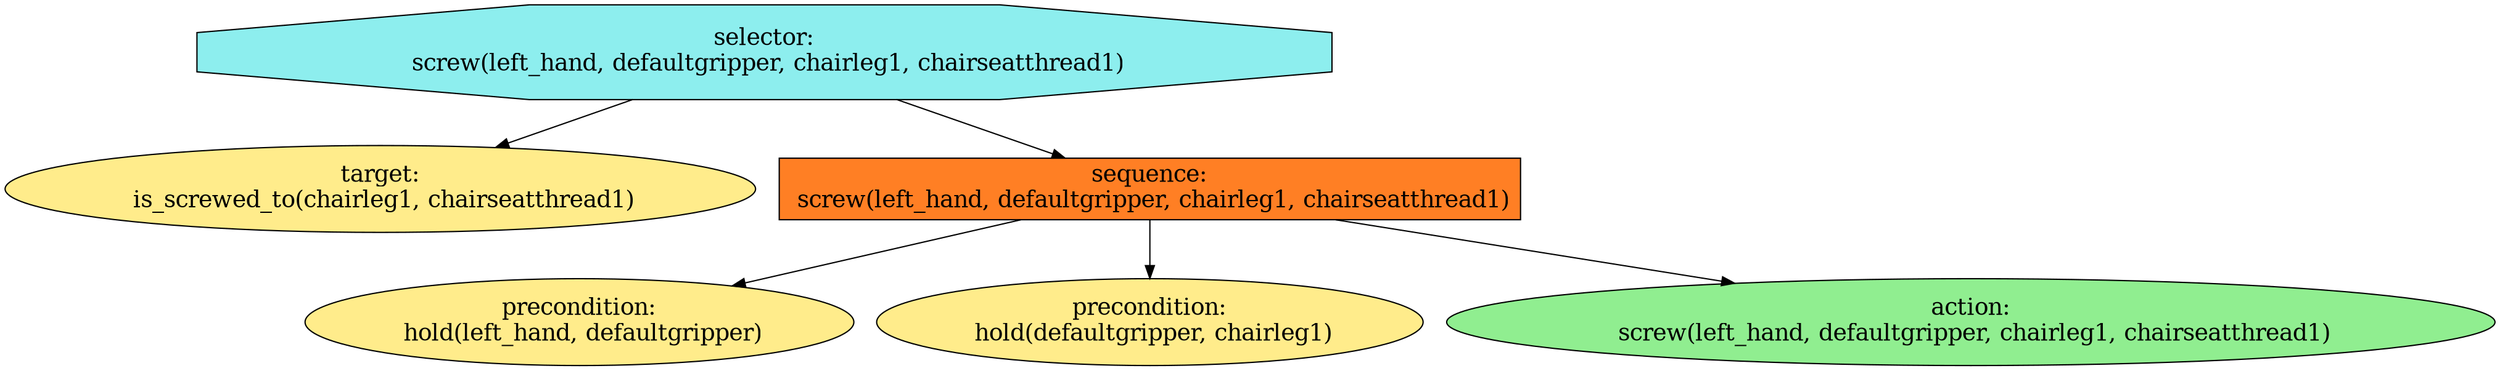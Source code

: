 digraph pastafarianism {
ordering=out;
graph [fontname="times-roman"];
node [fontname="times-roman"];
edge [fontname="times-roman"];
"selector:
 screw(left_hand, defaultgripper, chairleg1, chairseatthread1)" [fillcolor=darkslategray2, fontcolor=black, fontsize=18, label="selector:
 screw(left_hand, defaultgripper, chairleg1, chairseatthread1)", shape=octagon, style=filled];
"target:
 is_screwed_to(chairleg1, chairseatthread1)" [fillcolor=lightgoldenrod1, fontcolor=black, fontsize=18, label="target:
 is_screwed_to(chairleg1, chairseatthread1)", shape=ellipse, style=filled];
"selector:
 screw(left_hand, defaultgripper, chairleg1, chairseatthread1)" -> "target:
 is_screwed_to(chairleg1, chairseatthread1)";
"sequence:
 screw(left_hand, defaultgripper, chairleg1, chairseatthread1)" [fillcolor=chocolate1, fontcolor=black, fontsize=18, label="sequence:
 screw(left_hand, defaultgripper, chairleg1, chairseatthread1)", shape=box, style=filled];
"selector:
 screw(left_hand, defaultgripper, chairleg1, chairseatthread1)" -> "sequence:
 screw(left_hand, defaultgripper, chairleg1, chairseatthread1)";
"precondition:
 hold(left_hand, defaultgripper)" [fillcolor=lightgoldenrod1, fontcolor=black, fontsize=18, label="precondition:
 hold(left_hand, defaultgripper)", shape=ellipse, style=filled];
"sequence:
 screw(left_hand, defaultgripper, chairleg1, chairseatthread1)" -> "precondition:
 hold(left_hand, defaultgripper)";
"precondition:
 hold(defaultgripper, chairleg1)" [fillcolor=lightgoldenrod1, fontcolor=black, fontsize=18, label="precondition:
 hold(defaultgripper, chairleg1)", shape=ellipse, style=filled];
"sequence:
 screw(left_hand, defaultgripper, chairleg1, chairseatthread1)" -> "precondition:
 hold(defaultgripper, chairleg1)";
"action:
 screw(left_hand, defaultgripper, chairleg1, chairseatthread1)" [fillcolor=lightgreen, fontcolor=black, fontsize=18, label="action:
 screw(left_hand, defaultgripper, chairleg1, chairseatthread1)", shape=ellipse, style=filled];
"sequence:
 screw(left_hand, defaultgripper, chairleg1, chairseatthread1)" -> "action:
 screw(left_hand, defaultgripper, chairleg1, chairseatthread1)";
}
